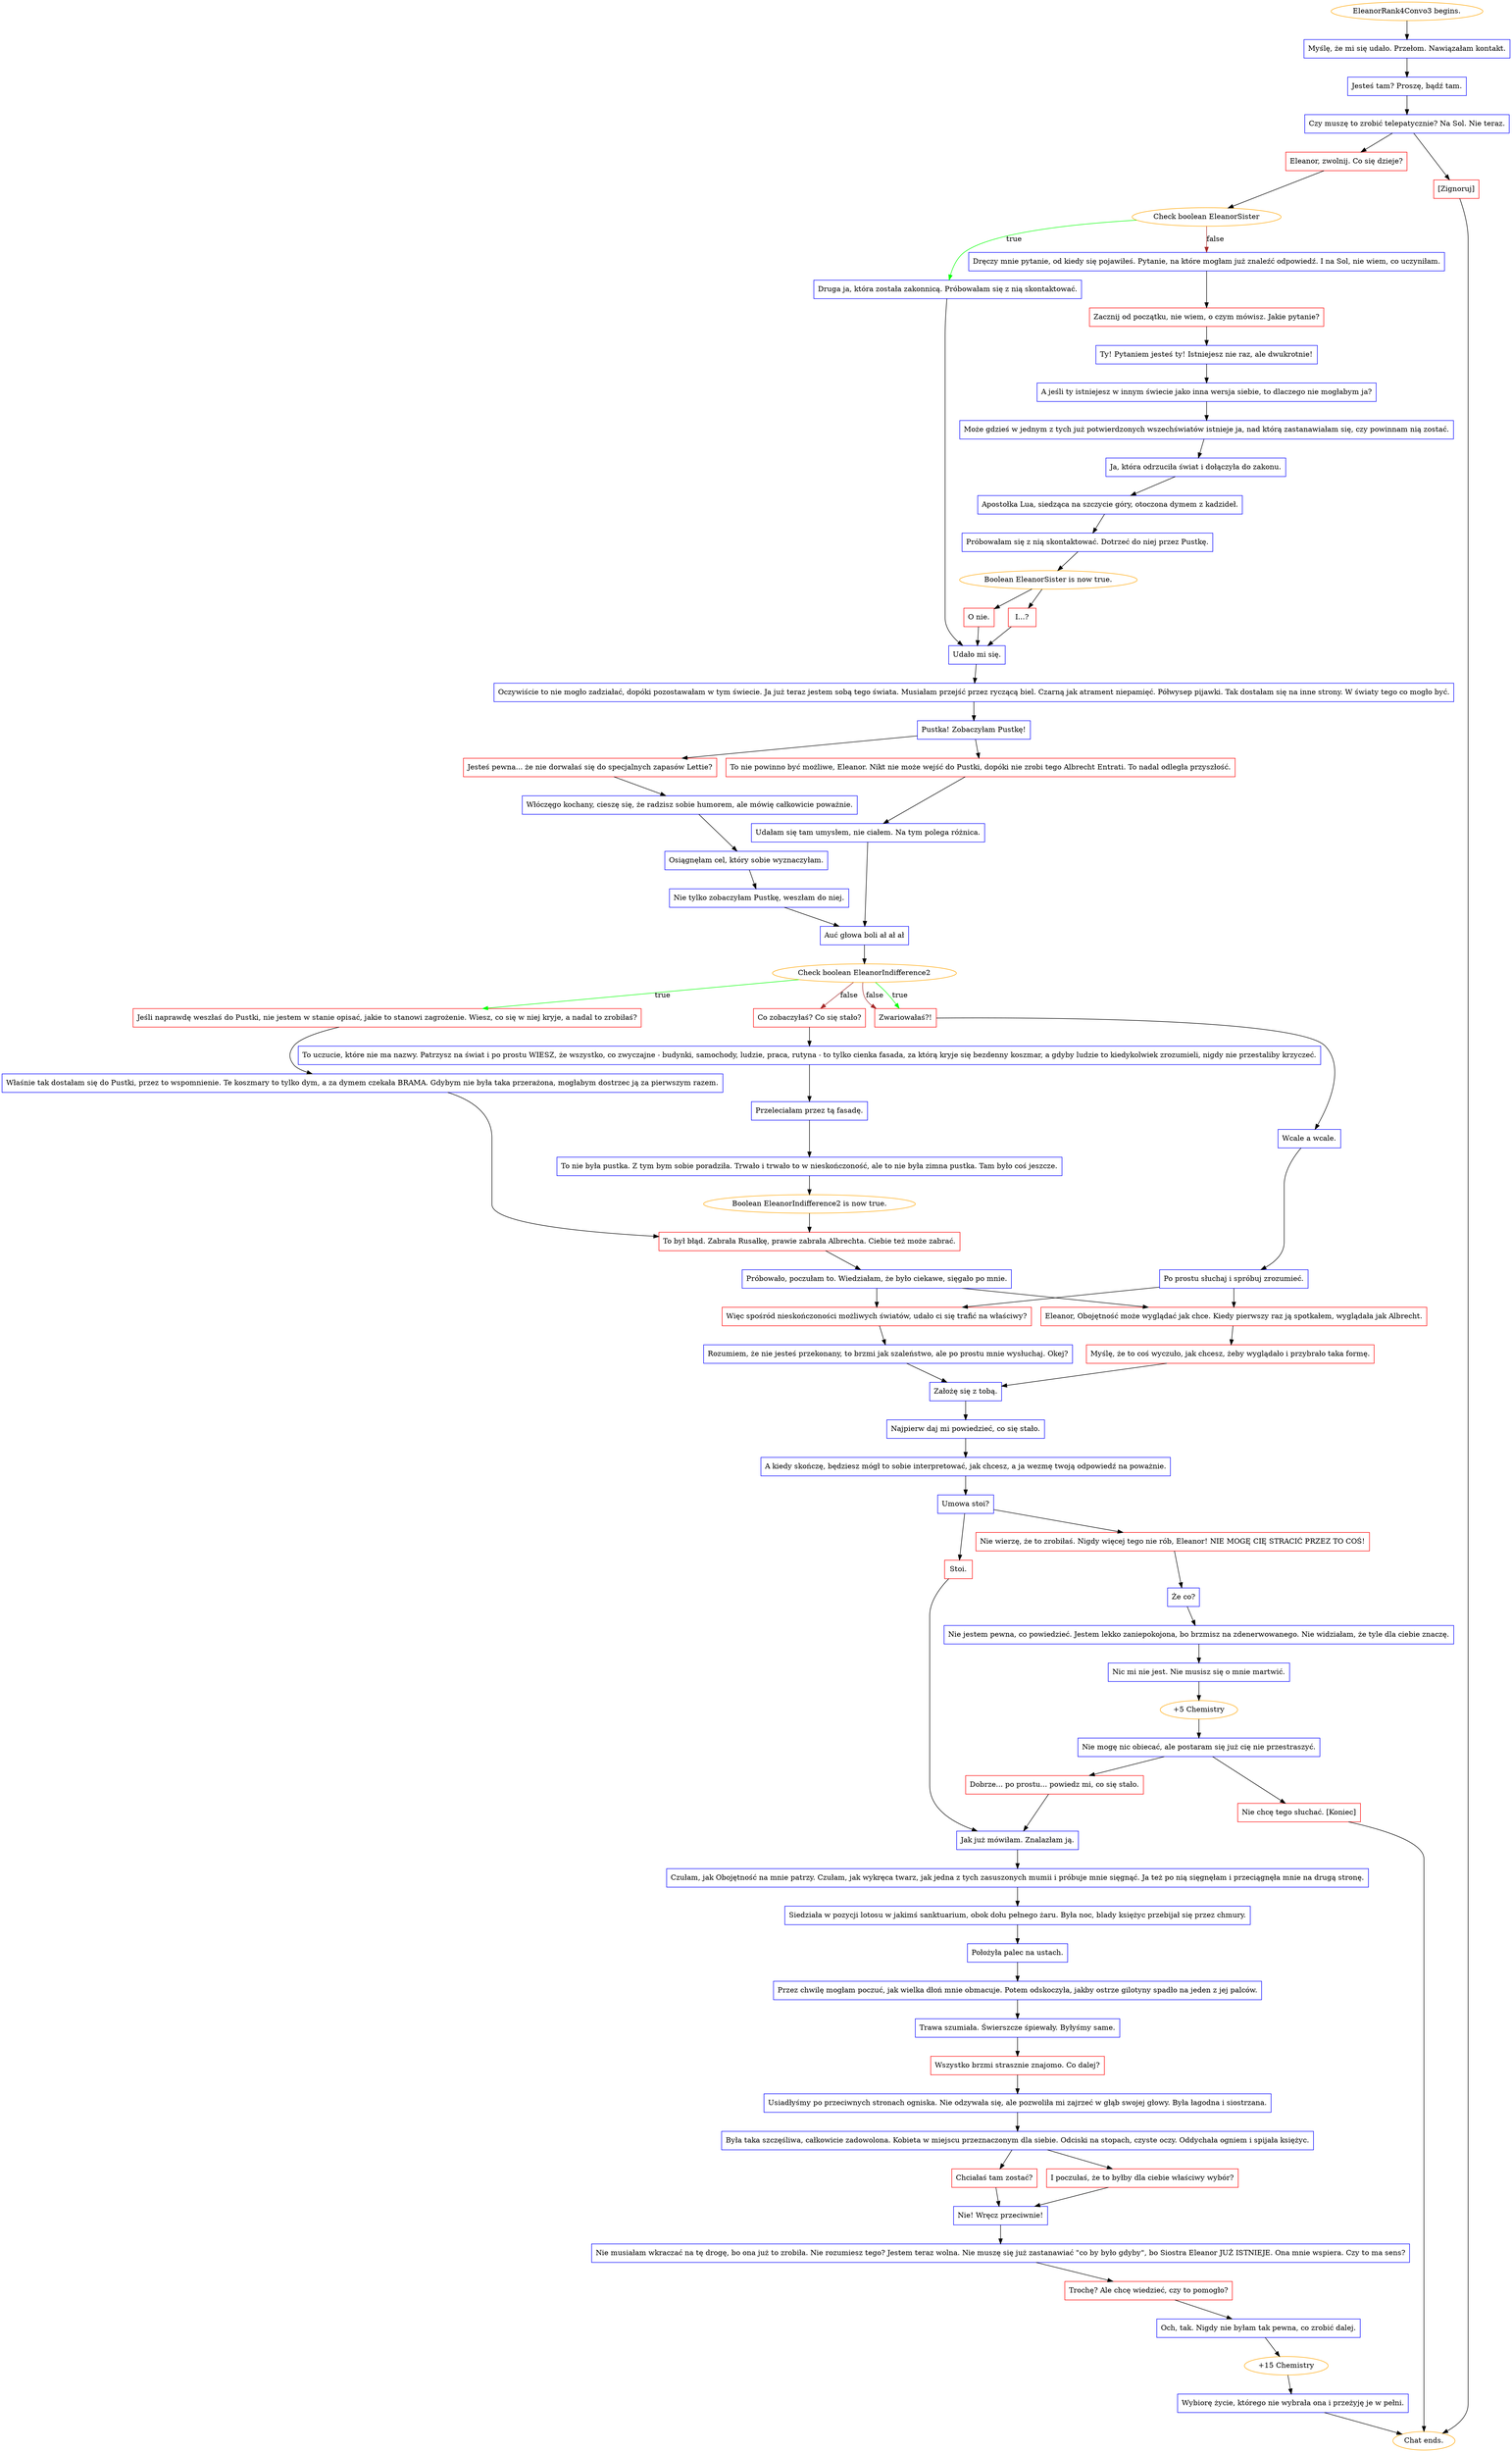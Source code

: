 digraph {
	"EleanorRank4Convo3 begins." [color=orange];
		"EleanorRank4Convo3 begins." -> j4080773199;
	j4080773199 [label="Myślę, że mi się udało. Przełom. Nawiązałam kontakt.",shape=box,color=blue];
		j4080773199 -> j1141472019;
	j1141472019 [label="Jesteś tam? Proszę, bądź tam.",shape=box,color=blue];
		j1141472019 -> j2227268599;
	j2227268599 [label="Czy muszę to zrobić telepatycznie? Na Sol. Nie teraz.",shape=box,color=blue];
		j2227268599 -> j1101290955;
		j2227268599 -> j3674632450;
	j1101290955 [label="Eleanor, zwolnij. Co się dzieje?",shape=box,color=red];
		j1101290955 -> j654081298;
	j3674632450 [label="[Zignoruj]",shape=box,color=red];
		j3674632450 -> "Chat ends.";
	j654081298 [label="Check boolean EleanorSister",color=orange];
		j654081298 -> j2813287796 [label=true,color=green];
		j654081298 -> j1178677797 [label=false,color=brown];
	"Chat ends." [color=orange];
	j2813287796 [label="Druga ja, która została zakonnicą. Próbowałam się z nią skontaktować.",shape=box,color=blue];
		j2813287796 -> j2819727091;
	j1178677797 [label="Dręczy mnie pytanie, od kiedy się pojawiłeś. Pytanie, na które mogłam już znaleźć odpowiedź. I na Sol, nie wiem, co uczyniłam.",shape=box,color=blue];
		j1178677797 -> j2247303472;
	j2819727091 [label="Udało mi się.",shape=box,color=blue];
		j2819727091 -> j756739624;
	j2247303472 [label="Zacznij od początku, nie wiem, o czym mówisz. Jakie pytanie?",shape=box,color=red];
		j2247303472 -> j293329567;
	j756739624 [label="Oczywiście to nie mogło zadziałać, dopóki pozostawałam w tym świecie. Ja już teraz jestem sobą tego świata. Musiałam przejść przez ryczącą biel. Czarną jak atrament niepamięć. Półwysep pijawki. Tak dostałam się na inne strony. W światy tego co mogło być.",shape=box,color=blue];
		j756739624 -> j2061926710;
	j293329567 [label="Ty! Pytaniem jesteś ty! Istniejesz nie raz, ale dwukrotnie!",shape=box,color=blue];
		j293329567 -> j2416782507;
	j2061926710 [label="Pustka! Zobaczyłam Pustkę!",shape=box,color=blue];
		j2061926710 -> j1327724783;
		j2061926710 -> j384424110;
	j2416782507 [label="A jeśli ty istniejesz w innym świecie jako inna wersja siebie, to dlaczego nie mogłabym ja?",shape=box,color=blue];
		j2416782507 -> j1404484426;
	j1327724783 [label="Jesteś pewna... że nie dorwałaś się do specjalnych zapasów Lettie?",shape=box,color=red];
		j1327724783 -> j4033812696;
	j384424110 [label="To nie powinno być możliwe, Eleanor. Nikt nie może wejść do Pustki, dopóki nie zrobi tego Albrecht Entrati. To nadal odległa przyszłość.",shape=box,color=red];
		j384424110 -> j1868696407;
	j1404484426 [label="Może gdzieś w jednym z tych już potwierdzonych wszechświatów istnieje ja, nad którą zastanawiałam się, czy powinnam nią zostać.",shape=box,color=blue];
		j1404484426 -> j3073731145;
	j4033812696 [label="Włóczęgo kochany, cieszę się, że radzisz sobie humorem, ale mówię całkowicie poważnie.",shape=box,color=blue];
		j4033812696 -> j2938944406;
	j1868696407 [label="Udałam się tam umysłem, nie ciałem. Na tym polega różnica.",shape=box,color=blue];
		j1868696407 -> j1077929299;
	j3073731145 [label="Ja, która odrzuciła świat i dołączyła do zakonu.",shape=box,color=blue];
		j3073731145 -> j3462611810;
	j2938944406 [label="Osiągnęłam cel, który sobie wyznaczyłam.",shape=box,color=blue];
		j2938944406 -> j700513700;
	j1077929299 [label="Auć głowa boli ał ał ał",shape=box,color=blue];
		j1077929299 -> j3014708669;
	j3462611810 [label="Apostołka Lua, siedząca na szczycie góry, otoczona dymem z kadzideł.",shape=box,color=blue];
		j3462611810 -> j3280551166;
	j700513700 [label="Nie tylko zobaczyłam Pustkę, weszłam do niej.",shape=box,color=blue];
		j700513700 -> j1077929299;
	j3014708669 [label="Check boolean EleanorIndifference2",color=orange];
		j3014708669 -> j2304442871 [label=true,color=green];
		j3014708669 -> j2800525547 [label=true,color=green];
		j3014708669 -> j3664633802 [label=false,color=brown];
		j3014708669 -> j2800525547 [label=false,color=brown];
	j3280551166 [label="Próbowałam się z nią skontaktować. Dotrzeć do niej przez Pustkę.",shape=box,color=blue];
		j3280551166 -> j3212129121;
	j2304442871 [label="Jeśli naprawdę weszłaś do Pustki, nie jestem w stanie opisać, jakie to stanowi zagrożenie. Wiesz, co się w niej kryje, a nadal to zrobiłaś?",shape=box,color=red];
		j2304442871 -> j3491466293;
	j2800525547 [label="Zwariowałaś?!",shape=box,color=red];
		j2800525547 -> j4051563944;
	j3664633802 [label="Co zobaczyłaś? Co się stało?",shape=box,color=red];
		j3664633802 -> j1904881742;
	j3212129121 [label="Boolean EleanorSister is now true.",color=orange];
		j3212129121 -> j3291910305;
		j3212129121 -> j2763042772;
	j3491466293 [label="Właśnie tak dostałam się do Pustki, przez to wspomnienie. Te koszmary to tylko dym, a za dymem czekała BRAMA. Gdybym nie była taka przerażona, mogłabym dostrzec ją za pierwszym razem.",shape=box,color=blue];
		j3491466293 -> j3918167059;
	j4051563944 [label="Wcale a wcale.",shape=box,color=blue];
		j4051563944 -> j224944383;
	j1904881742 [label="To uczucie, które nie ma nazwy. Patrzysz na świat i po prostu WIESZ, że wszystko, co zwyczajne - budynki, samochody, ludzie, praca, rutyna - to tylko cienka fasada, za którą kryje się bezdenny koszmar, a gdyby ludzie to kiedykolwiek zrozumieli, nigdy nie przestaliby krzyczeć.",shape=box,color=blue];
		j1904881742 -> j3030186876;
	j3291910305 [label="O nie.",shape=box,color=red];
		j3291910305 -> j2819727091;
	j2763042772 [label="I...?",shape=box,color=red];
		j2763042772 -> j2819727091;
	j3918167059 [label="To był błąd. Zabrała Rusałkę, prawie zabrała Albrechta. Ciebie też może zabrać.",shape=box,color=red];
		j3918167059 -> j1465503098;
	j224944383 [label="Po prostu słuchaj i spróbuj zrozumieć.",shape=box,color=blue];
		j224944383 -> j3516959537;
		j224944383 -> j3948032262;
	j3030186876 [label="Przeleciałam przez tą fasadę.",shape=box,color=blue];
		j3030186876 -> j3610167184;
	j1465503098 [label="Próbowało, poczułam to. Wiedziałam, że było ciekawe, sięgało po mnie.",shape=box,color=blue];
		j1465503098 -> j3516959537;
		j1465503098 -> j3948032262;
	j3516959537 [label="Więc spośród nieskończoności możliwych światów, udało ci się trafić na właściwy?",shape=box,color=red];
		j3516959537 -> j3941812432;
	j3948032262 [label="Eleanor, Obojętność może wyglądać jak chce. Kiedy pierwszy raz ją spotkałem, wyglądała jak Albrecht.",shape=box,color=red];
		j3948032262 -> j4086647414;
	j3610167184 [label="To nie była pustka. Z tym bym sobie poradziła. Trwało i trwało to w nieskończoność, ale to nie była zimna pustka. Tam było coś jeszcze.",shape=box,color=blue];
		j3610167184 -> j1581295962;
	j3941812432 [label="Rozumiem, że nie jesteś przekonany, to brzmi jak szaleństwo, ale po prostu mnie wysłuchaj. Okej?",shape=box,color=blue];
		j3941812432 -> j1967905702;
	j4086647414 [label="Myślę, że to coś wyczuło, jak chcesz, żeby wyglądało i przybrało taka formę.",shape=box,color=red];
		j4086647414 -> j1967905702;
	j1581295962 [label="Boolean EleanorIndifference2 is now true.",color=orange];
		j1581295962 -> j3918167059;
	j1967905702 [label="Założę się z tobą.",shape=box,color=blue];
		j1967905702 -> j371220971;
	j371220971 [label="Najpierw daj mi powiedzieć, co się stało.",shape=box,color=blue];
		j371220971 -> j187782157;
	j187782157 [label="A kiedy skończę, będziesz mógł to sobie interpretować, jak chcesz, a ja wezmę twoją odpowiedź na poważnie.",shape=box,color=blue];
		j187782157 -> j1984739960;
	j1984739960 [label="Umowa stoi?",shape=box,color=blue];
		j1984739960 -> j2392156245;
		j1984739960 -> j539368434;
	j2392156245 [label="Stoi.",shape=box,color=red];
		j2392156245 -> j3408433274;
	j539368434 [label="Nie wierzę, że to zrobiłaś. Nigdy więcej tego nie rób, Eleanor! NIE MOGĘ CIĘ STRACIĆ PRZEZ TO COŚ!",shape=box,color=red];
		j539368434 -> j3628744350;
	j3408433274 [label="Jak już mówiłam. Znalazłam ją.",shape=box,color=blue];
		j3408433274 -> j1436367071;
	j3628744350 [label="Że co?",shape=box,color=blue];
		j3628744350 -> j3961059084;
	j1436367071 [label="Czułam, jak Obojętność na mnie patrzy. Czułam, jak wykręca twarz, jak jedna z tych zasuszonych mumii i próbuje mnie sięgnąć. Ja też po nią sięgnęłam i przeciągnęła mnie na drugą stronę.",shape=box,color=blue];
		j1436367071 -> j643005709;
	j3961059084 [label="Nie jestem pewna, co powiedzieć. Jestem lekko zaniepokojona, bo brzmisz na zdenerwowanego. Nie widziałam, że tyle dla ciebie znaczę.",shape=box,color=blue];
		j3961059084 -> j1867907885;
	j643005709 [label="Siedziała w pozycji lotosu w jakimś sanktuarium, obok dołu pełnego żaru. Była noc, blady księżyc przebijał się przez chmury.",shape=box,color=blue];
		j643005709 -> j2109287993;
	j1867907885 [label="Nic mi nie jest. Nie musisz się o mnie martwić.",shape=box,color=blue];
		j1867907885 -> j3889508877;
	j2109287993 [label="Położyła palec na ustach.",shape=box,color=blue];
		j2109287993 -> j3600675225;
	j3889508877 [label="+5 Chemistry",color=orange];
		j3889508877 -> j1886288873;
	j3600675225 [label="Przez chwilę mogłam poczuć, jak wielka dłoń mnie obmacuje. Potem odskoczyła, jakby ostrze gilotyny spadło na jeden z jej palców.",shape=box,color=blue];
		j3600675225 -> j2110707323;
	j1886288873 [label="Nie mogę nic obiecać, ale postaram się już cię nie przestraszyć.",shape=box,color=blue];
		j1886288873 -> j169156896;
		j1886288873 -> j1564785349;
	j2110707323 [label="Trawa szumiała. Świerszcze śpiewały. Byłyśmy same.",shape=box,color=blue];
		j2110707323 -> j1181827522;
	j169156896 [label="Dobrze... po prostu... powiedz mi, co się stało.",shape=box,color=red];
		j169156896 -> j3408433274;
	j1564785349 [label="Nie chcę tego słuchać. [Koniec]",shape=box,color=red];
		j1564785349 -> "Chat ends.";
	j1181827522 [label="Wszystko brzmi strasznie znajomo. Co dalej?",shape=box,color=red];
		j1181827522 -> j1341439040;
	j1341439040 [label="Usiadłyśmy po przeciwnych stronach ogniska. Nie odzywała się, ale pozwoliła mi zajrzeć w głąb swojej głowy. Była łagodna i siostrzana.",shape=box,color=blue];
		j1341439040 -> j704534641;
	j704534641 [label="Była taka szczęśliwa, całkowicie zadowolona. Kobieta w miejscu przeznaczonym dla siebie. Odciski na stopach, czyste oczy. Oddychała ogniem i spijała księżyc.",shape=box,color=blue];
		j704534641 -> j3551347414;
		j704534641 -> j844403534;
	j3551347414 [label="I poczułaś, że to byłby dla ciebie właściwy wybór?",shape=box,color=red];
		j3551347414 -> j347629828;
	j844403534 [label="Chciałaś tam zostać?",shape=box,color=red];
		j844403534 -> j347629828;
	j347629828 [label="Nie! Wręcz przeciwnie!",shape=box,color=blue];
		j347629828 -> j4294522717;
	j4294522717 [label="Nie musiałam wkraczać na tę drogę, bo ona już to zrobiła. Nie rozumiesz tego? Jestem teraz wolna. Nie muszę się już zastanawiać \"co by było gdyby\", bo Siostra Eleanor JUŻ ISTNIEJE. Ona mnie wspiera. Czy to ma sens?",shape=box,color=blue];
		j4294522717 -> j4018008566;
	j4018008566 [label="Trochę? Ale chcę wiedzieć, czy to pomogło?",shape=box,color=red];
		j4018008566 -> j186984612;
	j186984612 [label="Och, tak. Nigdy nie byłam tak pewna, co zrobić dalej.",shape=box,color=blue];
		j186984612 -> j2633716234;
	j2633716234 [label="+15 Chemistry",color=orange];
		j2633716234 -> j1630802502;
	j1630802502 [label="Wybiorę życie, którego nie wybrała ona i przeżyję je w pełni.",shape=box,color=blue];
		j1630802502 -> "Chat ends.";
}